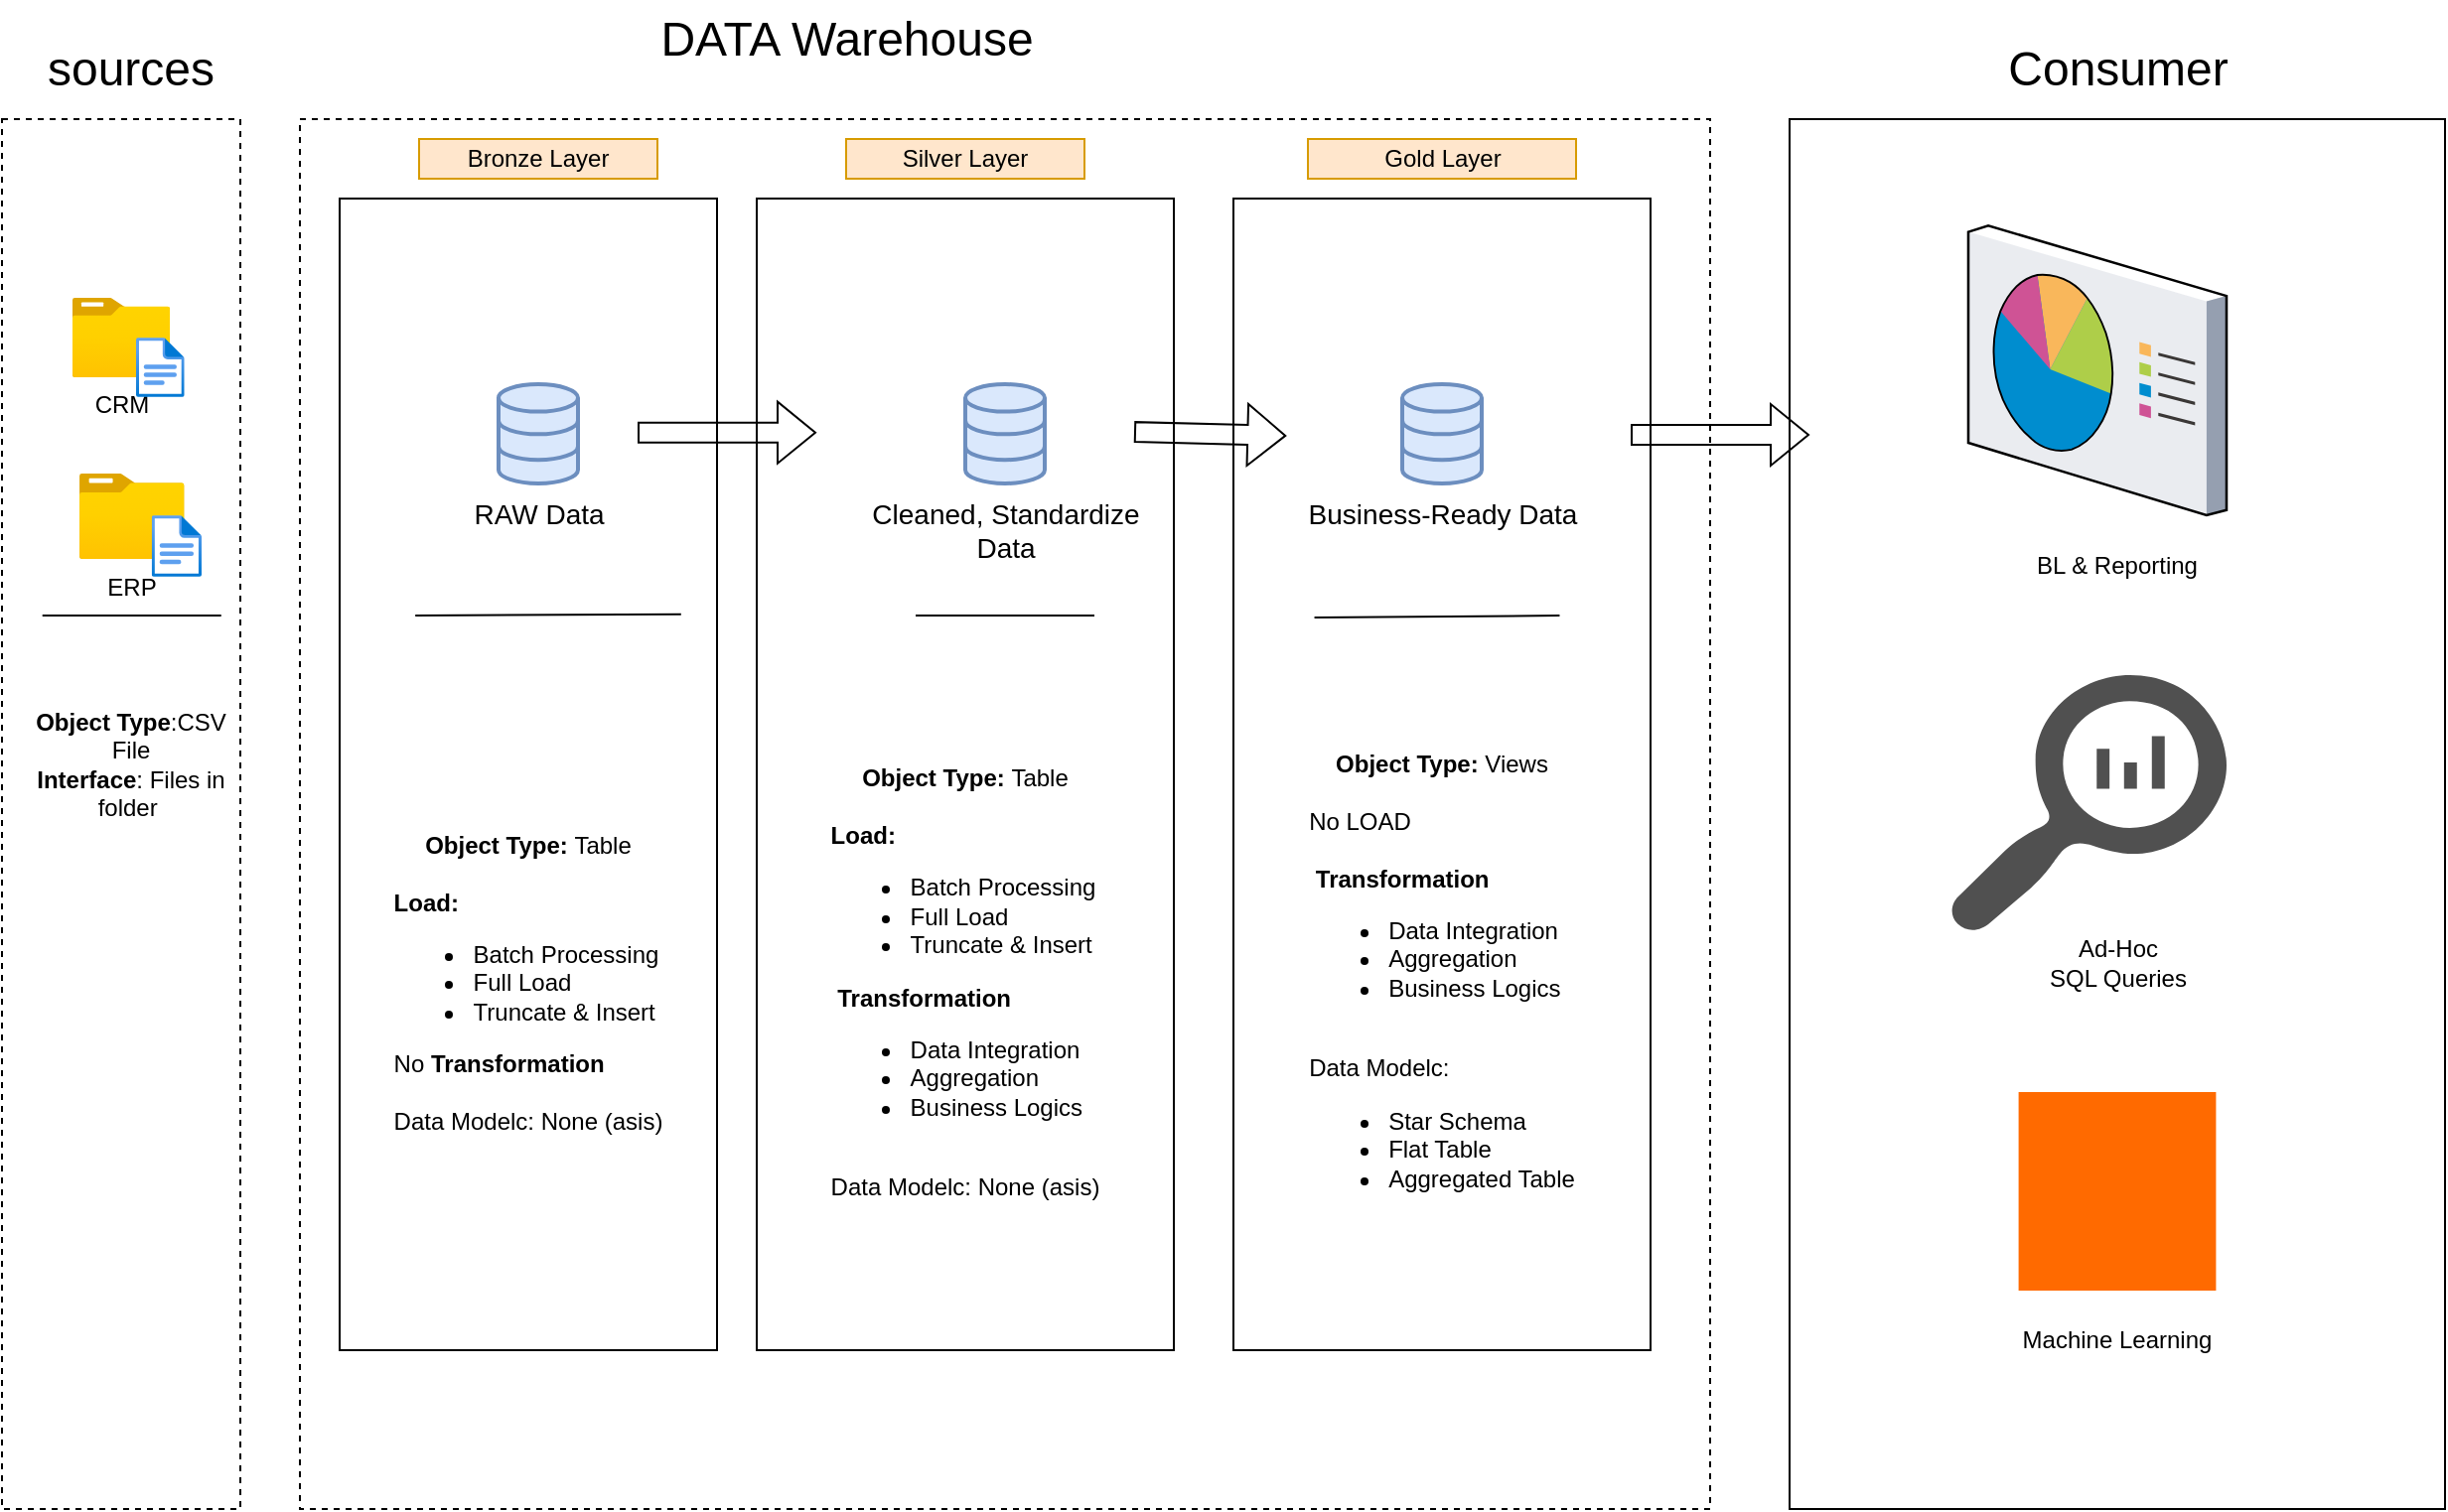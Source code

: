 <mxfile version="28.0.6">
  <diagram name="Page-1" id="JiDodF7xe8MTTTp6FoLk">
    <mxGraphModel dx="1750" dy="1373" grid="1" gridSize="10" guides="1" tooltips="1" connect="1" arrows="1" fold="1" page="1" pageScale="1" pageWidth="850" pageHeight="1100" math="0" shadow="0">
      <root>
        <mxCell id="0" />
        <mxCell id="1" parent="0" />
        <mxCell id="l19j6UsTYT9ovF6oovjK-1" value="" style="rounded=0;whiteSpace=wrap;html=1;strokeColor=default;dashed=1;" vertex="1" parent="1">
          <mxGeometry x="-740" y="110" width="120" height="700" as="geometry" />
        </mxCell>
        <mxCell id="l19j6UsTYT9ovF6oovjK-2" value="sources" style="rounded=0;whiteSpace=wrap;html=1;strokeColor=none;fillColor=none;fontSize=24;gradientColor=none;" vertex="1" parent="1">
          <mxGeometry x="-719.64" y="70" width="90" height="30" as="geometry" />
        </mxCell>
        <mxCell id="l19j6UsTYT9ovF6oovjK-3" value="" style="rounded=0;whiteSpace=wrap;html=1;strokeColor=default;dashed=1;" vertex="1" parent="1">
          <mxGeometry x="-590" y="110" width="710" height="700" as="geometry" />
        </mxCell>
        <mxCell id="l19j6UsTYT9ovF6oovjK-4" value="DATA Warehouse" style="text;html=1;align=center;verticalAlign=middle;resizable=0;points=[];autosize=1;strokeColor=none;fillColor=none;fontSize=24;" vertex="1" parent="1">
          <mxGeometry x="-420" y="50" width="210" height="40" as="geometry" />
        </mxCell>
        <mxCell id="l19j6UsTYT9ovF6oovjK-5" value="" style="rounded=0;whiteSpace=wrap;html=1;" vertex="1" parent="1">
          <mxGeometry x="160" y="110" width="330" height="700" as="geometry" />
        </mxCell>
        <mxCell id="l19j6UsTYT9ovF6oovjK-6" value="Consumer" style="text;html=1;align=center;verticalAlign=middle;resizable=0;points=[];autosize=1;strokeColor=none;fillColor=none;fontSize=24;" vertex="1" parent="1">
          <mxGeometry x="260" y="65" width="130" height="40" as="geometry" />
        </mxCell>
        <mxCell id="l19j6UsTYT9ovF6oovjK-8" value="&lt;font style=&quot;color: rgb(0, 0, 0);&quot;&gt;Bronze Layer&lt;/font&gt;" style="rounded=0;whiteSpace=wrap;html=1;fillColor=#ffe6cc;strokeColor=#d79b00;" vertex="1" parent="1">
          <mxGeometry x="-530" y="120" width="120" height="20" as="geometry" />
        </mxCell>
        <mxCell id="l19j6UsTYT9ovF6oovjK-9" value="" style="rounded=0;whiteSpace=wrap;html=1;" vertex="1" parent="1">
          <mxGeometry x="-570" y="150" width="190" height="580" as="geometry" />
        </mxCell>
        <mxCell id="l19j6UsTYT9ovF6oovjK-10" value="&lt;font color=&quot;#000000&quot;&gt;Silver Layer&lt;/font&gt;" style="rounded=0;whiteSpace=wrap;html=1;fillColor=#ffe6cc;strokeColor=#d79b00;" vertex="1" parent="1">
          <mxGeometry x="-315" y="120" width="120" height="20" as="geometry" />
        </mxCell>
        <mxCell id="l19j6UsTYT9ovF6oovjK-11" value="" style="rounded=0;whiteSpace=wrap;html=1;" vertex="1" parent="1">
          <mxGeometry x="-360" y="150" width="210" height="580" as="geometry" />
        </mxCell>
        <mxCell id="l19j6UsTYT9ovF6oovjK-12" style="edgeStyle=orthogonalEdgeStyle;rounded=0;orthogonalLoop=1;jettySize=auto;html=1;exitX=0.5;exitY=1;exitDx=0;exitDy=0;" edge="1" parent="1" source="l19j6UsTYT9ovF6oovjK-10" target="l19j6UsTYT9ovF6oovjK-10">
          <mxGeometry relative="1" as="geometry" />
        </mxCell>
        <mxCell id="l19j6UsTYT9ovF6oovjK-13" value="&lt;font color=&quot;#000000&quot;&gt;Gold Layer&lt;/font&gt;" style="rounded=0;whiteSpace=wrap;html=1;fillColor=#ffe6cc;strokeColor=#d79b00;" vertex="1" parent="1">
          <mxGeometry x="-82.5" y="120" width="135" height="20" as="geometry" />
        </mxCell>
        <mxCell id="l19j6UsTYT9ovF6oovjK-14" value="" style="rounded=0;whiteSpace=wrap;html=1;" vertex="1" parent="1">
          <mxGeometry x="-120" y="150" width="210" height="580" as="geometry" />
        </mxCell>
        <mxCell id="l19j6UsTYT9ovF6oovjK-15" value="CRM" style="image;aspect=fixed;html=1;points=[];align=center;fontSize=12;image=img/lib/azure2/general/Folder_Blank.svg;" vertex="1" parent="1">
          <mxGeometry x="-704.64" y="200" width="49.28" height="40" as="geometry" />
        </mxCell>
        <mxCell id="l19j6UsTYT9ovF6oovjK-16" value="" style="image;aspect=fixed;html=1;points=[];align=center;fontSize=12;image=img/lib/azure2/general/File.svg;" vertex="1" parent="1">
          <mxGeometry x="-672.5" y="220" width="24.35" height="30" as="geometry" />
        </mxCell>
        <mxCell id="l19j6UsTYT9ovF6oovjK-25" value="ERP" style="image;aspect=fixed;html=1;points=[];align=center;fontSize=12;image=img/lib/azure2/general/Folder_Blank.svg;" vertex="1" parent="1">
          <mxGeometry x="-701.13" y="288.5" width="52.98" height="43" as="geometry" />
        </mxCell>
        <mxCell id="l19j6UsTYT9ovF6oovjK-26" value="" style="image;aspect=fixed;html=1;points=[];align=center;fontSize=12;image=img/lib/azure2/general/File.svg;" vertex="1" parent="1">
          <mxGeometry x="-664.64" y="309.5" width="25.16" height="31" as="geometry" />
        </mxCell>
        <mxCell id="l19j6UsTYT9ovF6oovjK-30" value="" style="endArrow=none;html=1;rounded=0;" edge="1" parent="1">
          <mxGeometry width="50" height="50" relative="1" as="geometry">
            <mxPoint x="-629.64" y="360" as="sourcePoint" />
            <mxPoint x="-719.64" y="360" as="targetPoint" />
          </mxGeometry>
        </mxCell>
        <mxCell id="l19j6UsTYT9ovF6oovjK-31" value="&lt;b&gt;Object Type&lt;/b&gt;:CSV File&lt;br&gt;&lt;div style=&quot;&quot;&gt;&lt;span style=&quot;background-color: transparent; color: light-dark(rgb(0, 0, 0), rgb(255, 255, 255));&quot;&gt;&lt;b&gt;Interface&lt;/b&gt;: Files in folder&amp;nbsp;&lt;/span&gt;&lt;/div&gt;" style="text;html=1;align=center;verticalAlign=middle;whiteSpace=wrap;rounded=0;" vertex="1" parent="1">
          <mxGeometry x="-734.64" y="410" width="120" height="50" as="geometry" />
        </mxCell>
        <mxCell id="l19j6UsTYT9ovF6oovjK-32" value="&lt;font style=&quot;font-size: 14px;&quot;&gt;RAW Data&lt;/font&gt;" style="html=1;verticalLabelPosition=bottom;align=center;labelBackgroundColor=#ffffff;verticalAlign=top;strokeWidth=2;strokeColor=#6c8ebf;shadow=0;dashed=0;shape=mxgraph.ios7.icons.data;fillColor=#dae8fc;fontColor=#000000;" vertex="1" parent="1">
          <mxGeometry x="-490" y="243.5" width="40" height="50" as="geometry" />
        </mxCell>
        <mxCell id="l19j6UsTYT9ovF6oovjK-37" value="" style="shape=flexArrow;endArrow=classic;html=1;rounded=0;" edge="1" parent="1">
          <mxGeometry width="50" height="50" relative="1" as="geometry">
            <mxPoint x="-420" y="267.83" as="sourcePoint" />
            <mxPoint x="-330" y="267.83" as="targetPoint" />
          </mxGeometry>
        </mxCell>
        <mxCell id="l19j6UsTYT9ovF6oovjK-38" value="" style="shape=flexArrow;endArrow=classic;html=1;rounded=0;entryX=0.972;entryY=0.634;entryDx=0;entryDy=0;entryPerimeter=0;" edge="1" parent="1">
          <mxGeometry width="50" height="50" relative="1" as="geometry">
            <mxPoint x="-170" y="267.55" as="sourcePoint" />
            <mxPoint x="-93.36" y="269.45" as="targetPoint" />
          </mxGeometry>
        </mxCell>
        <mxCell id="l19j6UsTYT9ovF6oovjK-39" value="" style="shape=flexArrow;endArrow=classic;html=1;rounded=0;" edge="1" parent="1">
          <mxGeometry width="50" height="50" relative="1" as="geometry">
            <mxPoint x="80" y="269" as="sourcePoint" />
            <mxPoint x="170" y="269" as="targetPoint" />
          </mxGeometry>
        </mxCell>
        <mxCell id="l19j6UsTYT9ovF6oovjK-40" value="&lt;span style=&quot;font-size: 14px;&quot;&gt;Cleaned, Standardize&lt;/span&gt;&lt;div&gt;&lt;span style=&quot;font-size: 14px;&quot;&gt;Data&lt;/span&gt;&lt;/div&gt;" style="html=1;verticalLabelPosition=bottom;align=center;labelBackgroundColor=#ffffff;verticalAlign=top;strokeWidth=2;strokeColor=#6c8ebf;shadow=0;dashed=0;shape=mxgraph.ios7.icons.data;fillColor=#dae8fc;fontColor=#000000;" vertex="1" parent="1">
          <mxGeometry x="-255" y="243.5" width="40" height="50" as="geometry" />
        </mxCell>
        <mxCell id="l19j6UsTYT9ovF6oovjK-41" value="&lt;span style=&quot;font-size: 14px;&quot;&gt;Business-Ready Data&lt;/span&gt;&lt;div&gt;&lt;span style=&quot;font-size: 14px;&quot;&gt;&lt;br&gt;&lt;/span&gt;&lt;/div&gt;" style="html=1;verticalLabelPosition=bottom;align=center;labelBackgroundColor=#ffffff;verticalAlign=top;strokeWidth=2;strokeColor=#6c8ebf;shadow=0;dashed=0;shape=mxgraph.ios7.icons.data;fillColor=#dae8fc;fontColor=#000000;" vertex="1" parent="1">
          <mxGeometry x="-35" y="243.5" width="40" height="50" as="geometry" />
        </mxCell>
        <mxCell id="l19j6UsTYT9ovF6oovjK-50" value="" style="endArrow=none;html=1;rounded=0;exitX=0.993;exitY=0.361;exitDx=0;exitDy=0;exitPerimeter=0;" edge="1" parent="1">
          <mxGeometry width="50" height="50" relative="1" as="geometry">
            <mxPoint x="-398.1" y="359.38" as="sourcePoint" />
            <mxPoint x="-531.91" y="360" as="targetPoint" />
          </mxGeometry>
        </mxCell>
        <mxCell id="l19j6UsTYT9ovF6oovjK-51" value="" style="endArrow=none;html=1;rounded=0;" edge="1" parent="1">
          <mxGeometry width="50" height="50" relative="1" as="geometry">
            <mxPoint x="-190" y="360" as="sourcePoint" />
            <mxPoint x="-280" y="360" as="targetPoint" />
          </mxGeometry>
        </mxCell>
        <mxCell id="l19j6UsTYT9ovF6oovjK-52" value="" style="endArrow=none;html=1;rounded=0;entryX=-0.023;entryY=0.603;entryDx=0;entryDy=0;entryPerimeter=0;" edge="1" parent="1">
          <mxGeometry width="50" height="50" relative="1" as="geometry">
            <mxPoint x="44.23" y="360" as="sourcePoint" />
            <mxPoint x="-79.22" y="361.05" as="targetPoint" />
          </mxGeometry>
        </mxCell>
        <mxCell id="l19j6UsTYT9ovF6oovjK-54" value="&lt;b&gt;Object Type: &lt;/b&gt;Table&lt;br&gt;&lt;div style=&quot;text-align: left;&quot;&gt;&lt;b&gt;&lt;br&gt;&lt;/b&gt;&lt;/div&gt;&lt;div style=&quot;text-align: left;&quot;&gt;&lt;b&gt;Load:&lt;/b&gt;&lt;/div&gt;&lt;div style=&quot;&quot;&gt;&lt;ul&gt;&lt;li style=&quot;text-align: left;&quot;&gt;Batch Processing&lt;/li&gt;&lt;li style=&quot;text-align: left;&quot;&gt;Full Load&lt;/li&gt;&lt;li style=&quot;text-align: left;&quot;&gt;Truncate &amp;amp; Insert&lt;/li&gt;&lt;/ul&gt;&lt;div style=&quot;text-align: left;&quot;&gt;No &lt;b&gt;Transformation&lt;/b&gt;&lt;/div&gt;&lt;div style=&quot;text-align: left;&quot;&gt;&lt;br&gt;&lt;/div&gt;&lt;div style=&quot;text-align: left;&quot;&gt;Data Modelc: None (asis)&lt;/div&gt;&lt;/div&gt;" style="text;html=1;align=center;verticalAlign=middle;whiteSpace=wrap;rounded=0;" vertex="1" parent="1">
          <mxGeometry x="-570" y="360" width="190" height="370" as="geometry" />
        </mxCell>
        <mxCell id="l19j6UsTYT9ovF6oovjK-55" value="&lt;b&gt;Object Type: &lt;/b&gt;Table&lt;br&gt;&lt;div style=&quot;text-align: left;&quot;&gt;&lt;b&gt;&lt;br&gt;&lt;/b&gt;&lt;/div&gt;&lt;div style=&quot;text-align: left;&quot;&gt;&lt;b&gt;Load:&lt;/b&gt;&lt;/div&gt;&lt;div style=&quot;&quot;&gt;&lt;ul&gt;&lt;li style=&quot;text-align: left;&quot;&gt;Batch Processing&lt;/li&gt;&lt;li style=&quot;text-align: left;&quot;&gt;Full Load&lt;/li&gt;&lt;li style=&quot;text-align: left;&quot;&gt;Truncate &amp;amp; Insert&lt;/li&gt;&lt;/ul&gt;&lt;div style=&quot;text-align: left;&quot;&gt;&amp;nbsp;&lt;b&gt;Transformation&lt;/b&gt;&lt;/div&gt;&lt;div style=&quot;text-align: left;&quot;&gt;&lt;ul&gt;&lt;li&gt;Data Integration&lt;/li&gt;&lt;li&gt;Aggregation&lt;/li&gt;&lt;li&gt;Business Logics&lt;/li&gt;&lt;/ul&gt;&lt;/div&gt;&lt;div style=&quot;text-align: left;&quot;&gt;&lt;br&gt;&lt;/div&gt;&lt;div style=&quot;text-align: left;&quot;&gt;Data Modelc: None (asis)&lt;/div&gt;&lt;/div&gt;" style="text;html=1;align=center;verticalAlign=middle;whiteSpace=wrap;rounded=0;" vertex="1" parent="1">
          <mxGeometry x="-360" y="360" width="210" height="370" as="geometry" />
        </mxCell>
        <mxCell id="l19j6UsTYT9ovF6oovjK-58" value="&lt;b&gt;Object Type: &lt;/b&gt;Views&lt;br&gt;&lt;div style=&quot;text-align: left;&quot;&gt;&lt;b&gt;&lt;br&gt;&lt;/b&gt;&lt;/div&gt;&lt;div style=&quot;text-align: left;&quot;&gt;No LOAD&lt;/div&gt;&lt;div style=&quot;text-align: left;&quot;&gt;&lt;br&gt;&lt;/div&gt;&lt;div style=&quot;&quot;&gt;&lt;div style=&quot;text-align: left;&quot;&gt;&amp;nbsp;&lt;b&gt;Transformation&lt;/b&gt;&lt;/div&gt;&lt;div style=&quot;text-align: left;&quot;&gt;&lt;ul&gt;&lt;li&gt;Data Integration&lt;/li&gt;&lt;li&gt;Aggregation&lt;/li&gt;&lt;li&gt;Business Logics&lt;/li&gt;&lt;/ul&gt;&lt;/div&gt;&lt;div style=&quot;text-align: left;&quot;&gt;&lt;br&gt;&lt;/div&gt;&lt;div style=&quot;text-align: left;&quot;&gt;Data Modelc:&amp;nbsp;&lt;/div&gt;&lt;div style=&quot;text-align: left;&quot;&gt;&lt;ul&gt;&lt;li&gt;Star Schema&lt;/li&gt;&lt;li&gt;Flat Table&lt;/li&gt;&lt;li&gt;Aggregated Table&lt;/li&gt;&lt;/ul&gt;&lt;/div&gt;&lt;/div&gt;" style="text;html=1;align=center;verticalAlign=middle;whiteSpace=wrap;rounded=0;" vertex="1" parent="1">
          <mxGeometry x="-120" y="360" width="210" height="370" as="geometry" />
        </mxCell>
        <mxCell id="l19j6UsTYT9ovF6oovjK-59" value="" style="verticalLabelPosition=bottom;sketch=0;aspect=fixed;html=1;verticalAlign=top;strokeColor=none;align=center;outlineConnect=0;shape=mxgraph.citrix.reporting;" vertex="1" parent="1">
          <mxGeometry x="250" y="163.64" width="130" height="145.86" as="geometry" />
        </mxCell>
        <mxCell id="l19j6UsTYT9ovF6oovjK-61" value="BL &amp;amp; Reporting" style="text;html=1;align=center;verticalAlign=middle;whiteSpace=wrap;rounded=0;" vertex="1" parent="1">
          <mxGeometry x="260" y="320" width="130" height="30" as="geometry" />
        </mxCell>
        <mxCell id="l19j6UsTYT9ovF6oovjK-62" value="" style="sketch=0;pointerEvents=1;shadow=0;dashed=0;html=1;strokeColor=none;labelPosition=center;verticalLabelPosition=bottom;verticalAlign=top;align=center;fillColor=#505050;shape=mxgraph.mscae.oms.log_search" vertex="1" parent="1">
          <mxGeometry x="240" y="390" width="140" height="130" as="geometry" />
        </mxCell>
        <mxCell id="l19j6UsTYT9ovF6oovjK-64" value="Ad-Hoc&lt;div&gt;SQL Queries&lt;/div&gt;" style="text;html=1;align=center;verticalAlign=middle;whiteSpace=wrap;rounded=0;" vertex="1" parent="1">
          <mxGeometry x="242.5" y="520" width="165" height="30" as="geometry" />
        </mxCell>
        <mxCell id="l19j6UsTYT9ovF6oovjK-66" value="" style="points=[];aspect=fixed;html=1;align=center;shadow=0;dashed=0;fillColor=#FF6A00;strokeColor=none;shape=mxgraph.alibaba_cloud.machine_learning;" vertex="1" parent="1">
          <mxGeometry x="275.3" y="600" width="99.4" height="100" as="geometry" />
        </mxCell>
        <mxCell id="l19j6UsTYT9ovF6oovjK-67" value="Machine Learning" style="text;html=1;align=center;verticalAlign=middle;whiteSpace=wrap;rounded=0;" vertex="1" parent="1">
          <mxGeometry x="250" y="710" width="150" height="30" as="geometry" />
        </mxCell>
      </root>
    </mxGraphModel>
  </diagram>
</mxfile>

